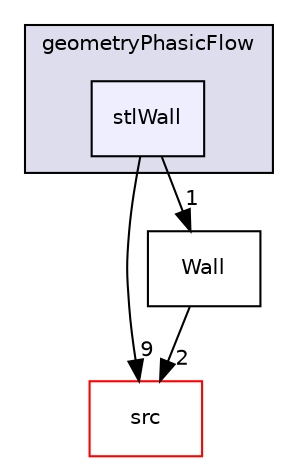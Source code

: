 digraph "utilities/Utilities/geometryPhasicFlow/stlWall" {
  compound=true
  node [ fontsize="10", fontname="Helvetica"];
  edge [ labelfontsize="10", labelfontname="Helvetica"];
  subgraph clusterdir_2c779084d9cebc7fcbe1a2bfbd9e9cb9 {
    graph [ bgcolor="#ddddee", pencolor="black", label="geometryPhasicFlow" fontname="Helvetica", fontsize="10", URL="dir_2c779084d9cebc7fcbe1a2bfbd9e9cb9.html"]
  dir_bc829b308423b3d6847e5c62541ff253 [shape=box, label="stlWall", style="filled", fillcolor="#eeeeff", pencolor="black", URL="dir_bc829b308423b3d6847e5c62541ff253.html"];
  }
  dir_68267d1309a1af8e8297ef4c3efbcdba [shape=box label="src" fillcolor="white" style="filled" color="red" URL="dir_68267d1309a1af8e8297ef4c3efbcdba.html"];
  dir_492ea9b56e8165cfb51e930a4ceda9f8 [shape=box label="Wall" URL="dir_492ea9b56e8165cfb51e930a4ceda9f8.html"];
  dir_bc829b308423b3d6847e5c62541ff253->dir_68267d1309a1af8e8297ef4c3efbcdba [headlabel="9", labeldistance=1.5 headhref="dir_000197_000007.html"];
  dir_bc829b308423b3d6847e5c62541ff253->dir_492ea9b56e8165cfb51e930a4ceda9f8 [headlabel="1", labeldistance=1.5 headhref="dir_000197_000198.html"];
  dir_492ea9b56e8165cfb51e930a4ceda9f8->dir_68267d1309a1af8e8297ef4c3efbcdba [headlabel="2", labeldistance=1.5 headhref="dir_000198_000007.html"];
}
